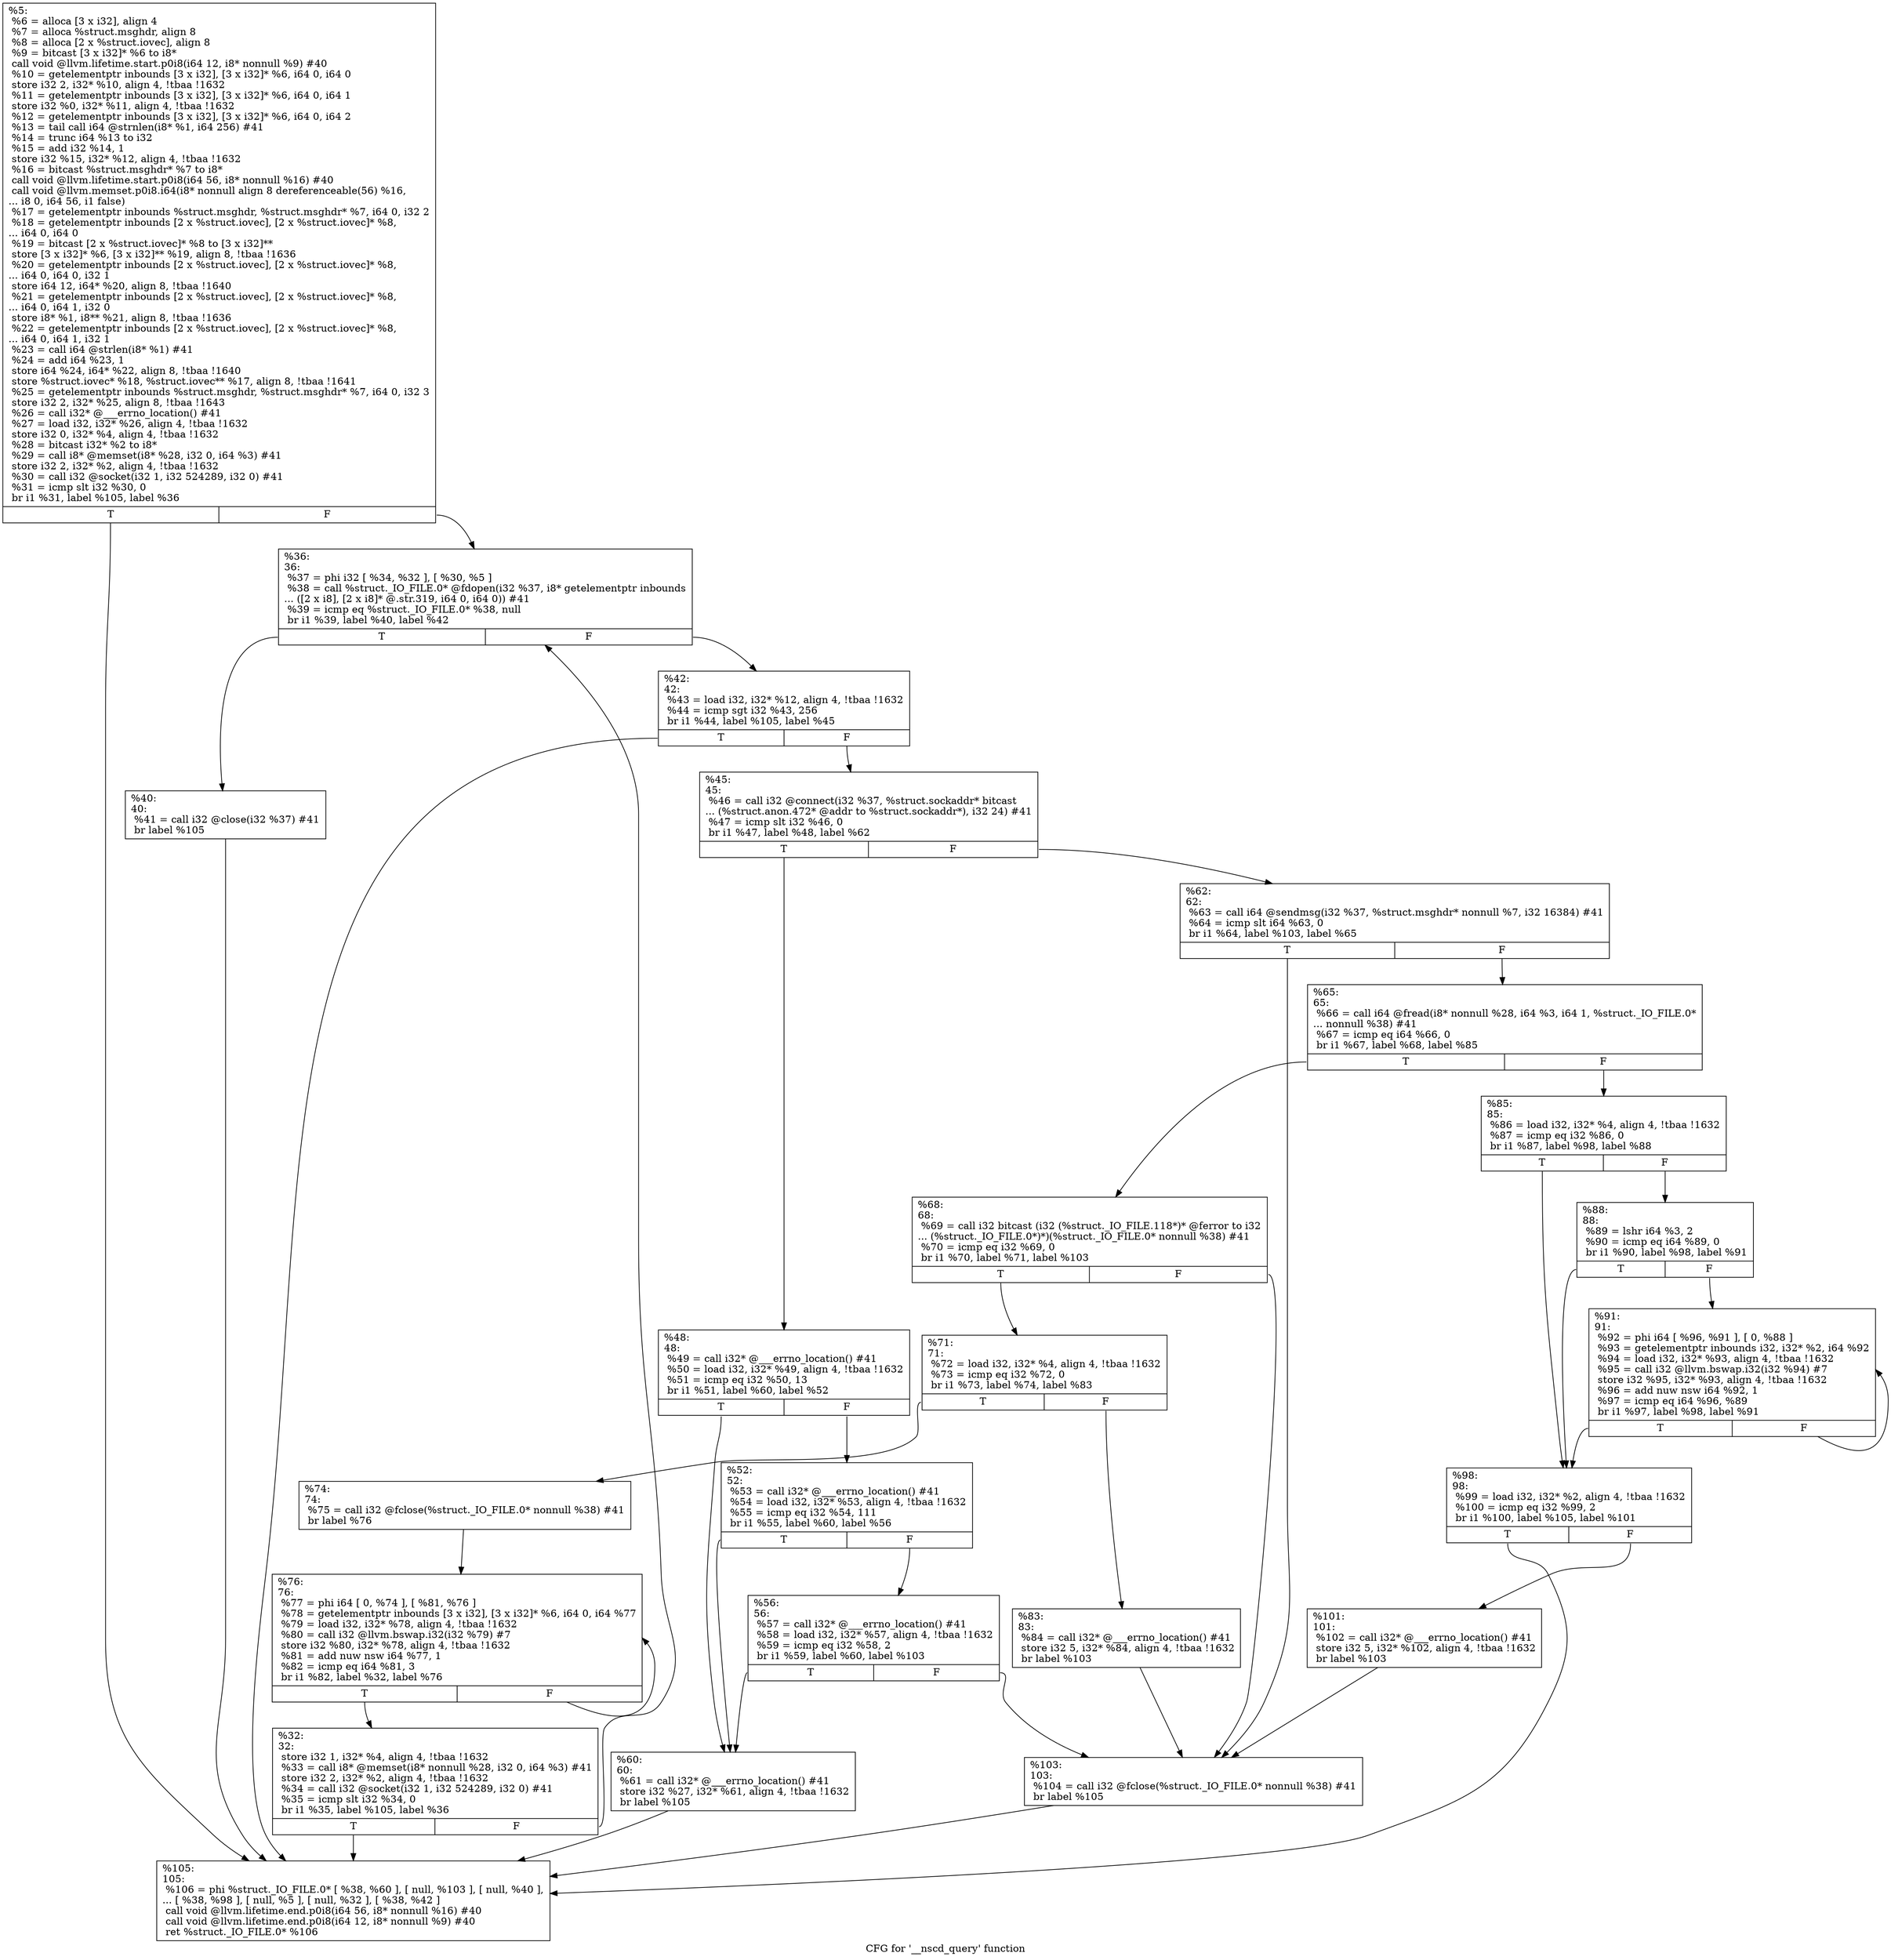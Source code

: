 digraph "CFG for '__nscd_query' function" {
	label="CFG for '__nscd_query' function";

	Node0x180b410 [shape=record,label="{%5:\l  %6 = alloca [3 x i32], align 4\l  %7 = alloca %struct.msghdr, align 8\l  %8 = alloca [2 x %struct.iovec], align 8\l  %9 = bitcast [3 x i32]* %6 to i8*\l  call void @llvm.lifetime.start.p0i8(i64 12, i8* nonnull %9) #40\l  %10 = getelementptr inbounds [3 x i32], [3 x i32]* %6, i64 0, i64 0\l  store i32 2, i32* %10, align 4, !tbaa !1632\l  %11 = getelementptr inbounds [3 x i32], [3 x i32]* %6, i64 0, i64 1\l  store i32 %0, i32* %11, align 4, !tbaa !1632\l  %12 = getelementptr inbounds [3 x i32], [3 x i32]* %6, i64 0, i64 2\l  %13 = tail call i64 @strnlen(i8* %1, i64 256) #41\l  %14 = trunc i64 %13 to i32\l  %15 = add i32 %14, 1\l  store i32 %15, i32* %12, align 4, !tbaa !1632\l  %16 = bitcast %struct.msghdr* %7 to i8*\l  call void @llvm.lifetime.start.p0i8(i64 56, i8* nonnull %16) #40\l  call void @llvm.memset.p0i8.i64(i8* nonnull align 8 dereferenceable(56) %16,\l... i8 0, i64 56, i1 false)\l  %17 = getelementptr inbounds %struct.msghdr, %struct.msghdr* %7, i64 0, i32 2\l  %18 = getelementptr inbounds [2 x %struct.iovec], [2 x %struct.iovec]* %8,\l... i64 0, i64 0\l  %19 = bitcast [2 x %struct.iovec]* %8 to [3 x i32]**\l  store [3 x i32]* %6, [3 x i32]** %19, align 8, !tbaa !1636\l  %20 = getelementptr inbounds [2 x %struct.iovec], [2 x %struct.iovec]* %8,\l... i64 0, i64 0, i32 1\l  store i64 12, i64* %20, align 8, !tbaa !1640\l  %21 = getelementptr inbounds [2 x %struct.iovec], [2 x %struct.iovec]* %8,\l... i64 0, i64 1, i32 0\l  store i8* %1, i8** %21, align 8, !tbaa !1636\l  %22 = getelementptr inbounds [2 x %struct.iovec], [2 x %struct.iovec]* %8,\l... i64 0, i64 1, i32 1\l  %23 = call i64 @strlen(i8* %1) #41\l  %24 = add i64 %23, 1\l  store i64 %24, i64* %22, align 8, !tbaa !1640\l  store %struct.iovec* %18, %struct.iovec** %17, align 8, !tbaa !1641\l  %25 = getelementptr inbounds %struct.msghdr, %struct.msghdr* %7, i64 0, i32 3\l  store i32 2, i32* %25, align 8, !tbaa !1643\l  %26 = call i32* @___errno_location() #41\l  %27 = load i32, i32* %26, align 4, !tbaa !1632\l  store i32 0, i32* %4, align 4, !tbaa !1632\l  %28 = bitcast i32* %2 to i8*\l  %29 = call i8* @memset(i8* %28, i32 0, i64 %3) #41\l  store i32 2, i32* %2, align 4, !tbaa !1632\l  %30 = call i32 @socket(i32 1, i32 524289, i32 0) #41\l  %31 = icmp slt i32 %30, 0\l  br i1 %31, label %105, label %36\l|{<s0>T|<s1>F}}"];
	Node0x180b410:s0 -> Node0x180bce0;
	Node0x180b410:s1 -> Node0x180b650;
	Node0x180b600 [shape=record,label="{%32:\l32:                                               \l  store i32 1, i32* %4, align 4, !tbaa !1632\l  %33 = call i8* @memset(i8* nonnull %28, i32 0, i64 %3) #41\l  store i32 2, i32* %2, align 4, !tbaa !1632\l  %34 = call i32 @socket(i32 1, i32 524289, i32 0) #41\l  %35 = icmp slt i32 %34, 0\l  br i1 %35, label %105, label %36\l|{<s0>T|<s1>F}}"];
	Node0x180b600:s0 -> Node0x180bce0;
	Node0x180b600:s1 -> Node0x180b650;
	Node0x180b650 [shape=record,label="{%36:\l36:                                               \l  %37 = phi i32 [ %34, %32 ], [ %30, %5 ]\l  %38 = call %struct._IO_FILE.0* @fdopen(i32 %37, i8* getelementptr inbounds\l... ([2 x i8], [2 x i8]* @.str.319, i64 0, i64 0)) #41\l  %39 = icmp eq %struct._IO_FILE.0* %38, null\l  br i1 %39, label %40, label %42\l|{<s0>T|<s1>F}}"];
	Node0x180b650:s0 -> Node0x180b6a0;
	Node0x180b650:s1 -> Node0x180b6f0;
	Node0x180b6a0 [shape=record,label="{%40:\l40:                                               \l  %41 = call i32 @close(i32 %37) #41\l  br label %105\l}"];
	Node0x180b6a0 -> Node0x180bce0;
	Node0x180b6f0 [shape=record,label="{%42:\l42:                                               \l  %43 = load i32, i32* %12, align 4, !tbaa !1632\l  %44 = icmp sgt i32 %43, 256\l  br i1 %44, label %105, label %45\l|{<s0>T|<s1>F}}"];
	Node0x180b6f0:s0 -> Node0x180bce0;
	Node0x180b6f0:s1 -> Node0x180b740;
	Node0x180b740 [shape=record,label="{%45:\l45:                                               \l  %46 = call i32 @connect(i32 %37, %struct.sockaddr* bitcast\l... (%struct.anon.472* @addr to %struct.sockaddr*), i32 24) #41\l  %47 = icmp slt i32 %46, 0\l  br i1 %47, label %48, label %62\l|{<s0>T|<s1>F}}"];
	Node0x180b740:s0 -> Node0x180b790;
	Node0x180b740:s1 -> Node0x180b8d0;
	Node0x180b790 [shape=record,label="{%48:\l48:                                               \l  %49 = call i32* @___errno_location() #41\l  %50 = load i32, i32* %49, align 4, !tbaa !1632\l  %51 = icmp eq i32 %50, 13\l  br i1 %51, label %60, label %52\l|{<s0>T|<s1>F}}"];
	Node0x180b790:s0 -> Node0x180b880;
	Node0x180b790:s1 -> Node0x180b7e0;
	Node0x180b7e0 [shape=record,label="{%52:\l52:                                               \l  %53 = call i32* @___errno_location() #41\l  %54 = load i32, i32* %53, align 4, !tbaa !1632\l  %55 = icmp eq i32 %54, 111\l  br i1 %55, label %60, label %56\l|{<s0>T|<s1>F}}"];
	Node0x180b7e0:s0 -> Node0x180b880;
	Node0x180b7e0:s1 -> Node0x180b830;
	Node0x180b830 [shape=record,label="{%56:\l56:                                               \l  %57 = call i32* @___errno_location() #41\l  %58 = load i32, i32* %57, align 4, !tbaa !1632\l  %59 = icmp eq i32 %58, 2\l  br i1 %59, label %60, label %103\l|{<s0>T|<s1>F}}"];
	Node0x180b830:s0 -> Node0x180b880;
	Node0x180b830:s1 -> Node0x180bc90;
	Node0x180b880 [shape=record,label="{%60:\l60:                                               \l  %61 = call i32* @___errno_location() #41\l  store i32 %27, i32* %61, align 4, !tbaa !1632\l  br label %105\l}"];
	Node0x180b880 -> Node0x180bce0;
	Node0x180b8d0 [shape=record,label="{%62:\l62:                                               \l  %63 = call i64 @sendmsg(i32 %37, %struct.msghdr* nonnull %7, i32 16384) #41\l  %64 = icmp slt i64 %63, 0\l  br i1 %64, label %103, label %65\l|{<s0>T|<s1>F}}"];
	Node0x180b8d0:s0 -> Node0x180bc90;
	Node0x180b8d0:s1 -> Node0x180b920;
	Node0x180b920 [shape=record,label="{%65:\l65:                                               \l  %66 = call i64 @fread(i8* nonnull %28, i64 %3, i64 1, %struct._IO_FILE.0*\l... nonnull %38) #41\l  %67 = icmp eq i64 %66, 0\l  br i1 %67, label %68, label %85\l|{<s0>T|<s1>F}}"];
	Node0x180b920:s0 -> Node0x180b970;
	Node0x180b920:s1 -> Node0x180bb00;
	Node0x180b970 [shape=record,label="{%68:\l68:                                               \l  %69 = call i32 bitcast (i32 (%struct._IO_FILE.118*)* @ferror to i32\l... (%struct._IO_FILE.0*)*)(%struct._IO_FILE.0* nonnull %38) #41\l  %70 = icmp eq i32 %69, 0\l  br i1 %70, label %71, label %103\l|{<s0>T|<s1>F}}"];
	Node0x180b970:s0 -> Node0x180b9c0;
	Node0x180b970:s1 -> Node0x180bc90;
	Node0x180b9c0 [shape=record,label="{%71:\l71:                                               \l  %72 = load i32, i32* %4, align 4, !tbaa !1632\l  %73 = icmp eq i32 %72, 0\l  br i1 %73, label %74, label %83\l|{<s0>T|<s1>F}}"];
	Node0x180b9c0:s0 -> Node0x180ba10;
	Node0x180b9c0:s1 -> Node0x180bab0;
	Node0x180ba10 [shape=record,label="{%74:\l74:                                               \l  %75 = call i32 @fclose(%struct._IO_FILE.0* nonnull %38) #41\l  br label %76\l}"];
	Node0x180ba10 -> Node0x180ba60;
	Node0x180ba60 [shape=record,label="{%76:\l76:                                               \l  %77 = phi i64 [ 0, %74 ], [ %81, %76 ]\l  %78 = getelementptr inbounds [3 x i32], [3 x i32]* %6, i64 0, i64 %77\l  %79 = load i32, i32* %78, align 4, !tbaa !1632\l  %80 = call i32 @llvm.bswap.i32(i32 %79) #7\l  store i32 %80, i32* %78, align 4, !tbaa !1632\l  %81 = add nuw nsw i64 %77, 1\l  %82 = icmp eq i64 %81, 3\l  br i1 %82, label %32, label %76\l|{<s0>T|<s1>F}}"];
	Node0x180ba60:s0 -> Node0x180b600;
	Node0x180ba60:s1 -> Node0x180ba60;
	Node0x180bab0 [shape=record,label="{%83:\l83:                                               \l  %84 = call i32* @___errno_location() #41\l  store i32 5, i32* %84, align 4, !tbaa !1632\l  br label %103\l}"];
	Node0x180bab0 -> Node0x180bc90;
	Node0x180bb00 [shape=record,label="{%85:\l85:                                               \l  %86 = load i32, i32* %4, align 4, !tbaa !1632\l  %87 = icmp eq i32 %86, 0\l  br i1 %87, label %98, label %88\l|{<s0>T|<s1>F}}"];
	Node0x180bb00:s0 -> Node0x180bbf0;
	Node0x180bb00:s1 -> Node0x180bb50;
	Node0x180bb50 [shape=record,label="{%88:\l88:                                               \l  %89 = lshr i64 %3, 2\l  %90 = icmp eq i64 %89, 0\l  br i1 %90, label %98, label %91\l|{<s0>T|<s1>F}}"];
	Node0x180bb50:s0 -> Node0x180bbf0;
	Node0x180bb50:s1 -> Node0x180bba0;
	Node0x180bba0 [shape=record,label="{%91:\l91:                                               \l  %92 = phi i64 [ %96, %91 ], [ 0, %88 ]\l  %93 = getelementptr inbounds i32, i32* %2, i64 %92\l  %94 = load i32, i32* %93, align 4, !tbaa !1632\l  %95 = call i32 @llvm.bswap.i32(i32 %94) #7\l  store i32 %95, i32* %93, align 4, !tbaa !1632\l  %96 = add nuw nsw i64 %92, 1\l  %97 = icmp eq i64 %96, %89\l  br i1 %97, label %98, label %91\l|{<s0>T|<s1>F}}"];
	Node0x180bba0:s0 -> Node0x180bbf0;
	Node0x180bba0:s1 -> Node0x180bba0;
	Node0x180bbf0 [shape=record,label="{%98:\l98:                                               \l  %99 = load i32, i32* %2, align 4, !tbaa !1632\l  %100 = icmp eq i32 %99, 2\l  br i1 %100, label %105, label %101\l|{<s0>T|<s1>F}}"];
	Node0x180bbf0:s0 -> Node0x180bce0;
	Node0x180bbf0:s1 -> Node0x180bc40;
	Node0x180bc40 [shape=record,label="{%101:\l101:                                              \l  %102 = call i32* @___errno_location() #41\l  store i32 5, i32* %102, align 4, !tbaa !1632\l  br label %103\l}"];
	Node0x180bc40 -> Node0x180bc90;
	Node0x180bc90 [shape=record,label="{%103:\l103:                                              \l  %104 = call i32 @fclose(%struct._IO_FILE.0* nonnull %38) #41\l  br label %105\l}"];
	Node0x180bc90 -> Node0x180bce0;
	Node0x180bce0 [shape=record,label="{%105:\l105:                                              \l  %106 = phi %struct._IO_FILE.0* [ %38, %60 ], [ null, %103 ], [ null, %40 ],\l... [ %38, %98 ], [ null, %5 ], [ null, %32 ], [ %38, %42 ]\l  call void @llvm.lifetime.end.p0i8(i64 56, i8* nonnull %16) #40\l  call void @llvm.lifetime.end.p0i8(i64 12, i8* nonnull %9) #40\l  ret %struct._IO_FILE.0* %106\l}"];
}
